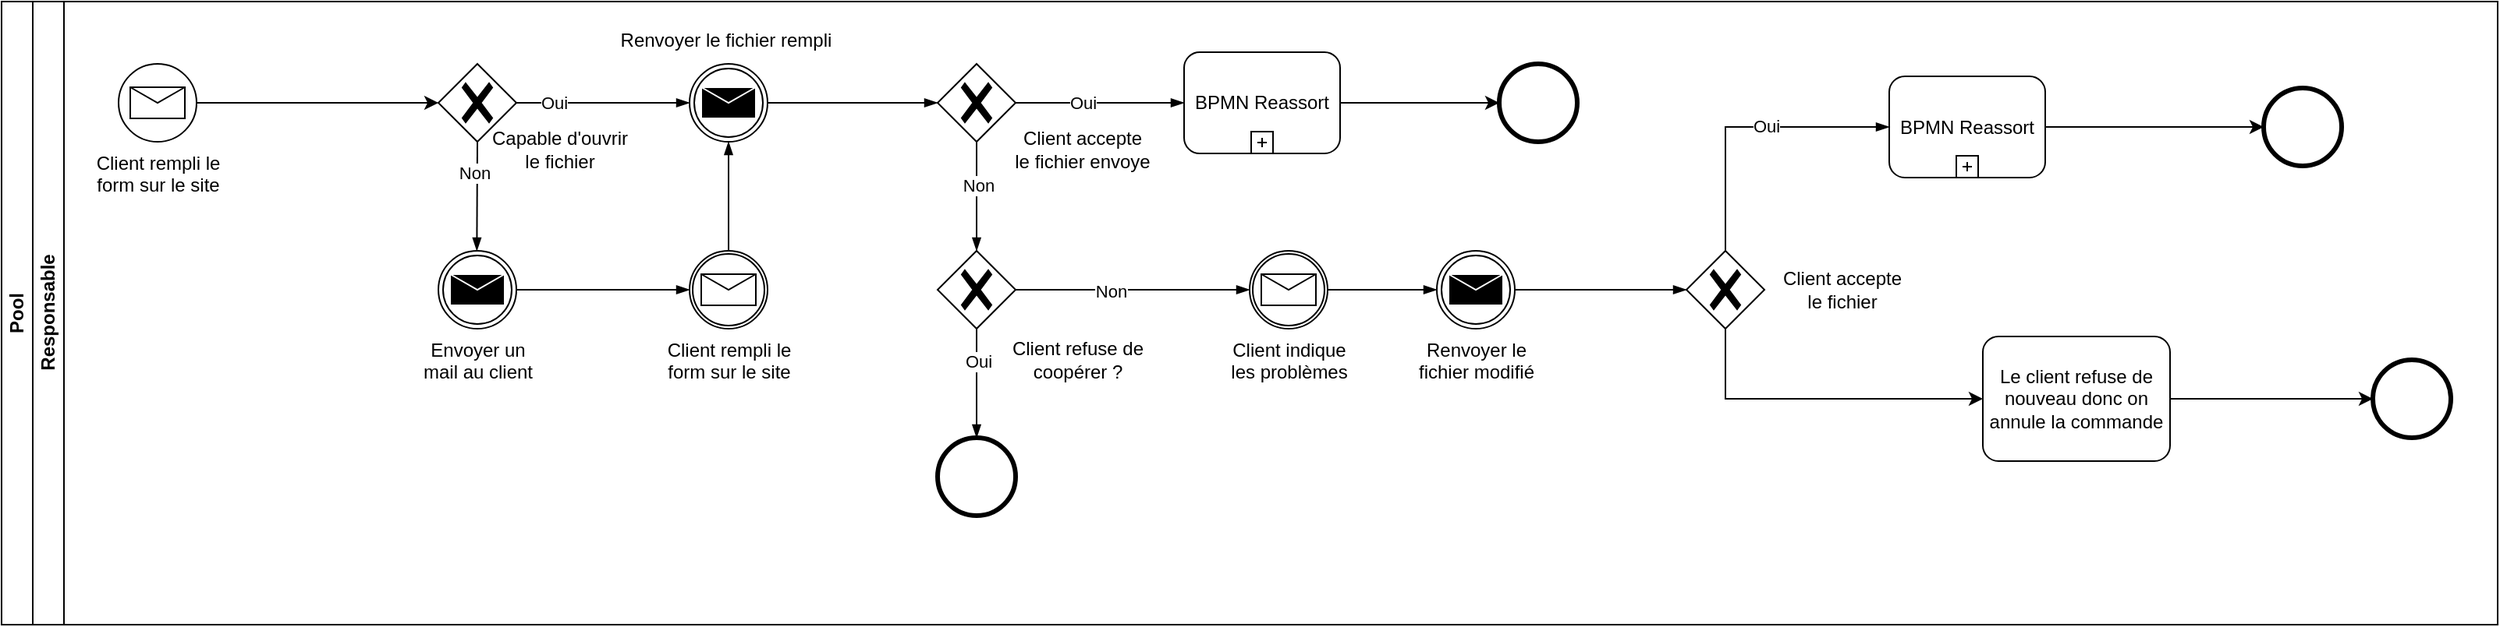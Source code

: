 <mxfile version="22.1.17" type="github">
  <diagram name="Page-1" id="r9_dcZiVTWIHIj-0cioe">
    <mxGraphModel dx="1434" dy="1949" grid="1" gridSize="10" guides="1" tooltips="1" connect="1" arrows="1" fold="1" page="1" pageScale="1" pageWidth="827" pageHeight="1169" math="0" shadow="0">
      <root>
        <mxCell id="0" />
        <mxCell id="1" parent="0" />
        <mxCell id="D1IDOb-8UlhYUGt4Y6p8-2" value="Pool" style="swimlane;html=1;childLayout=stackLayout;resizeParent=1;resizeParentMax=0;horizontal=0;startSize=20;horizontalStack=0;whiteSpace=wrap;" parent="1" vertex="1">
          <mxGeometry x="40" y="-40" width="1600" height="400" as="geometry" />
        </mxCell>
        <mxCell id="D1IDOb-8UlhYUGt4Y6p8-3" value="Responsable" style="swimlane;html=1;startSize=20;horizontal=0;" parent="1" vertex="1">
          <mxGeometry x="60" y="-40" width="1580" height="400" as="geometry" />
        </mxCell>
        <mxCell id="Vwyu7rgs5bZc1OZMxp64-16" value="" style="points=[[0.145,0.145,0],[0.5,0,0],[0.855,0.145,0],[1,0.5,0],[0.855,0.855,0],[0.5,1,0],[0.145,0.855,0],[0,0.5,0]];shape=mxgraph.bpmn.event;html=1;verticalLabelPosition=bottom;labelBackgroundColor=#ffffff;verticalAlign=top;align=center;perimeter=ellipsePerimeter;outlineConnect=0;aspect=fixed;outline=throwing;symbol=message;" parent="D1IDOb-8UlhYUGt4Y6p8-3" vertex="1">
          <mxGeometry x="421" y="40" width="50" height="50" as="geometry" />
        </mxCell>
        <mxCell id="Vwyu7rgs5bZc1OZMxp64-18" value="" style="points=[[0.25,0.25,0],[0.5,0,0],[0.75,0.25,0],[1,0.5,0],[0.75,0.75,0],[0.5,1,0],[0.25,0.75,0],[0,0.5,0]];shape=mxgraph.bpmn.gateway2;html=1;verticalLabelPosition=bottom;labelBackgroundColor=#ffffff;verticalAlign=top;align=center;perimeter=rhombusPerimeter;outlineConnect=0;outline=none;symbol=none;gwType=exclusive;" parent="D1IDOb-8UlhYUGt4Y6p8-3" vertex="1">
          <mxGeometry x="580" y="160" width="50" height="50" as="geometry" />
        </mxCell>
        <mxCell id="Vwyu7rgs5bZc1OZMxp64-20" value="" style="points=[[0.145,0.145,0],[0.5,0,0],[0.855,0.145,0],[1,0.5,0],[0.855,0.855,0],[0.5,1,0],[0.145,0.855,0],[0,0.5,0]];shape=mxgraph.bpmn.event;html=1;verticalLabelPosition=bottom;labelBackgroundColor=#ffffff;verticalAlign=top;align=center;perimeter=ellipsePerimeter;outlineConnect=0;aspect=fixed;outline=end;symbol=terminate2;" parent="D1IDOb-8UlhYUGt4Y6p8-3" vertex="1">
          <mxGeometry x="940" y="40" width="50" height="50" as="geometry" />
        </mxCell>
        <mxCell id="Vwyu7rgs5bZc1OZMxp64-21" value="" style="points=[[0.25,0.25,0],[0.5,0,0],[0.75,0.25,0],[1,0.5,0],[0.75,0.75,0],[0.5,1,0],[0.25,0.75,0],[0,0.5,0]];shape=mxgraph.bpmn.gateway2;html=1;verticalLabelPosition=bottom;labelBackgroundColor=#ffffff;verticalAlign=top;align=center;perimeter=rhombusPerimeter;outlineConnect=0;outline=none;symbol=none;gwType=exclusive;" parent="D1IDOb-8UlhYUGt4Y6p8-3" vertex="1">
          <mxGeometry x="580" y="40" width="50" height="50" as="geometry" />
        </mxCell>
        <mxCell id="Vwyu7rgs5bZc1OZMxp64-22" value="" style="points=[[0.145,0.145,0],[0.5,0,0],[0.855,0.145,0],[1,0.5,0],[0.855,0.855,0],[0.5,1,0],[0.145,0.855,0],[0,0.5,0]];shape=mxgraph.bpmn.event;html=1;verticalLabelPosition=bottom;labelBackgroundColor=#ffffff;verticalAlign=top;align=center;perimeter=ellipsePerimeter;outlineConnect=0;aspect=fixed;outline=end;symbol=terminate2;" parent="D1IDOb-8UlhYUGt4Y6p8-3" vertex="1">
          <mxGeometry x="580" y="280" width="50" height="50" as="geometry" />
        </mxCell>
        <mxCell id="Vwyu7rgs5bZc1OZMxp64-23" value="Client indique &lt;br&gt;les problèmes" style="points=[[0.145,0.145,0],[0.5,0,0],[0.855,0.145,0],[1,0.5,0],[0.855,0.855,0],[0.5,1,0],[0.145,0.855,0],[0,0.5,0]];shape=mxgraph.bpmn.event;html=1;verticalLabelPosition=bottom;labelBackgroundColor=#ffffff;verticalAlign=top;align=center;perimeter=ellipsePerimeter;outlineConnect=0;aspect=fixed;outline=catching;symbol=message;" parent="D1IDOb-8UlhYUGt4Y6p8-3" vertex="1">
          <mxGeometry x="780" y="160" width="50" height="50" as="geometry" />
        </mxCell>
        <mxCell id="Vwyu7rgs5bZc1OZMxp64-24" value="Renvoyer le &lt;br&gt;fichier modifié" style="points=[[0.145,0.145,0],[0.5,0,0],[0.855,0.145,0],[1,0.5,0],[0.855,0.855,0],[0.5,1,0],[0.145,0.855,0],[0,0.5,0]];shape=mxgraph.bpmn.event;html=1;verticalLabelPosition=bottom;labelBackgroundColor=#ffffff;verticalAlign=top;align=center;perimeter=ellipsePerimeter;outlineConnect=0;aspect=fixed;outline=throwing;symbol=message;" parent="D1IDOb-8UlhYUGt4Y6p8-3" vertex="1">
          <mxGeometry x="900" y="160" width="50" height="50" as="geometry" />
        </mxCell>
        <mxCell id="UgTmCeR9ksMmDDdTCSuo-7" value="" style="edgeStyle=orthogonalEdgeStyle;rounded=0;orthogonalLoop=1;jettySize=auto;html=1;entryX=0;entryY=0.5;entryDx=0;entryDy=0;entryPerimeter=0;exitX=0.5;exitY=1;exitDx=0;exitDy=0;exitPerimeter=0;" parent="D1IDOb-8UlhYUGt4Y6p8-3" source="Vwyu7rgs5bZc1OZMxp64-26" target="UgTmCeR9ksMmDDdTCSuo-3" edge="1">
          <mxGeometry relative="1" as="geometry">
            <mxPoint x="1070" y="330" as="targetPoint" />
            <Array as="points">
              <mxPoint x="1085" y="255" />
            </Array>
          </mxGeometry>
        </mxCell>
        <mxCell id="Vwyu7rgs5bZc1OZMxp64-26" value="" style="points=[[0.25,0.25,0],[0.5,0,0],[0.75,0.25,0],[1,0.5,0],[0.75,0.75,0],[0.5,1,0],[0.25,0.75,0],[0,0.5,0]];shape=mxgraph.bpmn.gateway2;html=1;verticalLabelPosition=bottom;labelBackgroundColor=#ffffff;verticalAlign=top;align=center;perimeter=rhombusPerimeter;outlineConnect=0;outline=none;symbol=none;gwType=exclusive;" parent="D1IDOb-8UlhYUGt4Y6p8-3" vertex="1">
          <mxGeometry x="1060" y="160" width="50" height="50" as="geometry" />
        </mxCell>
        <mxCell id="Vwyu7rgs5bZc1OZMxp64-27" value="" style="points=[[0.145,0.145,0],[0.5,0,0],[0.855,0.145,0],[1,0.5,0],[0.855,0.855,0],[0.5,1,0],[0.145,0.855,0],[0,0.5,0]];shape=mxgraph.bpmn.event;html=1;verticalLabelPosition=bottom;labelBackgroundColor=#ffffff;verticalAlign=top;align=center;perimeter=ellipsePerimeter;outlineConnect=0;aspect=fixed;outline=end;symbol=terminate2;" parent="D1IDOb-8UlhYUGt4Y6p8-3" vertex="1">
          <mxGeometry x="1430" y="55.5" width="50" height="50" as="geometry" />
        </mxCell>
        <mxCell id="Vwyu7rgs5bZc1OZMxp64-28" value="" style="points=[[0.145,0.145,0],[0.5,0,0],[0.855,0.145,0],[1,0.5,0],[0.855,0.855,0],[0.5,1,0],[0.145,0.855,0],[0,0.5,0]];shape=mxgraph.bpmn.event;html=1;verticalLabelPosition=bottom;labelBackgroundColor=#ffffff;verticalAlign=top;align=center;perimeter=ellipsePerimeter;outlineConnect=0;aspect=fixed;outline=end;symbol=terminate2;" parent="D1IDOb-8UlhYUGt4Y6p8-3" vertex="1">
          <mxGeometry x="1500" y="230" width="50" height="50" as="geometry" />
        </mxCell>
        <mxCell id="6QLDngQJifuQpvsOph74-2" value="" style="points=[[0.25,0.25,0],[0.5,0,0],[0.75,0.25,0],[1,0.5,0],[0.75,0.75,0],[0.5,1,0],[0.25,0.75,0],[0,0.5,0]];shape=mxgraph.bpmn.gateway2;html=1;verticalLabelPosition=bottom;labelBackgroundColor=#ffffff;verticalAlign=top;align=center;perimeter=rhombusPerimeter;outlineConnect=0;outline=none;symbol=none;gwType=exclusive;" parent="D1IDOb-8UlhYUGt4Y6p8-3" vertex="1">
          <mxGeometry x="260" y="40" width="50" height="50" as="geometry" />
        </mxCell>
        <mxCell id="6QLDngQJifuQpvsOph74-3" value="Envoyer un &lt;br&gt;mail au client" style="points=[[0.145,0.145,0],[0.5,0,0],[0.855,0.145,0],[1,0.5,0],[0.855,0.855,0],[0.5,1,0],[0.145,0.855,0],[0,0.5,0]];shape=mxgraph.bpmn.event;html=1;verticalLabelPosition=bottom;labelBackgroundColor=#ffffff;verticalAlign=top;align=center;perimeter=ellipsePerimeter;outlineConnect=0;aspect=fixed;outline=throwing;symbol=message;" parent="D1IDOb-8UlhYUGt4Y6p8-3" vertex="1">
          <mxGeometry x="260" y="160" width="50" height="50" as="geometry" />
        </mxCell>
        <mxCell id="6QLDngQJifuQpvsOph74-7" value="" style="edgeStyle=elbowEdgeStyle;fontSize=12;html=1;endArrow=blockThin;endFill=1;rounded=0;entryX=0;entryY=0.5;entryDx=0;entryDy=0;entryPerimeter=0;exitX=1;exitY=0.5;exitDx=0;exitDy=0;exitPerimeter=0;" parent="D1IDOb-8UlhYUGt4Y6p8-3" source="6QLDngQJifuQpvsOph74-2" target="Vwyu7rgs5bZc1OZMxp64-16" edge="1">
          <mxGeometry width="160" relative="1" as="geometry">
            <mxPoint x="329" y="64.66" as="sourcePoint" />
            <mxPoint x="379" y="64.66" as="targetPoint" />
          </mxGeometry>
        </mxCell>
        <mxCell id="6QLDngQJifuQpvsOph74-27" value="Oui" style="edgeLabel;html=1;align=center;verticalAlign=middle;resizable=0;points=[];" parent="6QLDngQJifuQpvsOph74-7" vertex="1" connectable="0">
          <mxGeometry x="-0.564" relative="1" as="geometry">
            <mxPoint as="offset" />
          </mxGeometry>
        </mxCell>
        <mxCell id="6QLDngQJifuQpvsOph74-8" value="" style="edgeStyle=elbowEdgeStyle;fontSize=12;html=1;endArrow=blockThin;endFill=1;rounded=0;entryX=0.5;entryY=0;entryDx=0;entryDy=0;entryPerimeter=0;exitX=0.5;exitY=1;exitDx=0;exitDy=0;exitPerimeter=0;" parent="D1IDOb-8UlhYUGt4Y6p8-3" source="6QLDngQJifuQpvsOph74-2" target="6QLDngQJifuQpvsOph74-3" edge="1">
          <mxGeometry width="160" relative="1" as="geometry">
            <mxPoint x="284.66" y="110" as="sourcePoint" />
            <mxPoint x="285" y="140" as="targetPoint" />
            <Array as="points">
              <mxPoint x="284.66" y="140" />
            </Array>
          </mxGeometry>
        </mxCell>
        <mxCell id="6QLDngQJifuQpvsOph74-28" value="Non" style="edgeLabel;html=1;align=center;verticalAlign=middle;resizable=0;points=[];" parent="6QLDngQJifuQpvsOph74-8" vertex="1" connectable="0">
          <mxGeometry x="-0.422" y="-2" relative="1" as="geometry">
            <mxPoint as="offset" />
          </mxGeometry>
        </mxCell>
        <mxCell id="6QLDngQJifuQpvsOph74-9" value="" style="edgeStyle=elbowEdgeStyle;fontSize=12;html=1;endArrow=blockThin;endFill=1;rounded=0;exitX=1;exitY=0.5;exitDx=0;exitDy=0;exitPerimeter=0;entryX=0;entryY=0.5;entryDx=0;entryDy=0;entryPerimeter=0;" parent="D1IDOb-8UlhYUGt4Y6p8-3" source="Vwyu7rgs5bZc1OZMxp64-16" target="Vwyu7rgs5bZc1OZMxp64-21" edge="1">
          <mxGeometry width="160" relative="1" as="geometry">
            <mxPoint x="480" y="64.66" as="sourcePoint" />
            <mxPoint x="530" y="64.66" as="targetPoint" />
          </mxGeometry>
        </mxCell>
        <mxCell id="6QLDngQJifuQpvsOph74-10" value="" style="edgeStyle=elbowEdgeStyle;fontSize=12;html=1;endArrow=blockThin;endFill=1;rounded=0;exitX=1;exitY=0.5;exitDx=0;exitDy=0;exitPerimeter=0;entryX=0;entryY=0.5;entryDx=0;entryDy=0;entryPerimeter=0;" parent="D1IDOb-8UlhYUGt4Y6p8-3" source="Vwyu7rgs5bZc1OZMxp64-21" target="O7H0-vyPayS3EAsQWcSA-1" edge="1">
          <mxGeometry width="160" relative="1" as="geometry">
            <mxPoint x="640" y="64.66" as="sourcePoint" />
            <mxPoint x="700" y="65" as="targetPoint" />
          </mxGeometry>
        </mxCell>
        <mxCell id="6QLDngQJifuQpvsOph74-18" value="Oui" style="edgeLabel;html=1;align=center;verticalAlign=middle;resizable=0;points=[];" parent="6QLDngQJifuQpvsOph74-10" vertex="1" connectable="0">
          <mxGeometry x="-0.211" relative="1" as="geometry">
            <mxPoint as="offset" />
          </mxGeometry>
        </mxCell>
        <mxCell id="6QLDngQJifuQpvsOph74-11" value="" style="edgeStyle=elbowEdgeStyle;fontSize=12;html=1;endArrow=blockThin;endFill=1;rounded=0;entryX=0.5;entryY=0;entryDx=0;entryDy=0;entryPerimeter=0;exitX=0.5;exitY=1;exitDx=0;exitDy=0;exitPerimeter=0;" parent="D1IDOb-8UlhYUGt4Y6p8-3" source="Vwyu7rgs5bZc1OZMxp64-21" target="Vwyu7rgs5bZc1OZMxp64-18" edge="1">
          <mxGeometry width="160" relative="1" as="geometry">
            <mxPoint x="604.69" y="90" as="sourcePoint" />
            <mxPoint x="604.69" y="160" as="targetPoint" />
          </mxGeometry>
        </mxCell>
        <mxCell id="6QLDngQJifuQpvsOph74-20" value="Non" style="edgeLabel;html=1;align=center;verticalAlign=middle;resizable=0;points=[];" parent="6QLDngQJifuQpvsOph74-11" vertex="1" connectable="0">
          <mxGeometry x="-0.208" y="1" relative="1" as="geometry">
            <mxPoint as="offset" />
          </mxGeometry>
        </mxCell>
        <mxCell id="6QLDngQJifuQpvsOph74-12" value="" style="edgeStyle=elbowEdgeStyle;fontSize=12;html=1;endArrow=blockThin;endFill=1;rounded=0;exitX=0.5;exitY=1;exitDx=0;exitDy=0;exitPerimeter=0;entryX=0.5;entryY=0;entryDx=0;entryDy=0;entryPerimeter=0;elbow=vertical;" parent="D1IDOb-8UlhYUGt4Y6p8-3" source="Vwyu7rgs5bZc1OZMxp64-18" target="Vwyu7rgs5bZc1OZMxp64-22" edge="1">
          <mxGeometry width="160" relative="1" as="geometry">
            <mxPoint x="604.66" y="210" as="sourcePoint" />
            <mxPoint x="605" y="260" as="targetPoint" />
          </mxGeometry>
        </mxCell>
        <mxCell id="UgTmCeR9ksMmDDdTCSuo-2" value="Oui" style="edgeLabel;html=1;align=center;verticalAlign=middle;resizable=0;points=[];" parent="6QLDngQJifuQpvsOph74-12" vertex="1" connectable="0">
          <mxGeometry x="-0.4" y="1" relative="1" as="geometry">
            <mxPoint as="offset" />
          </mxGeometry>
        </mxCell>
        <mxCell id="6QLDngQJifuQpvsOph74-13" value="" style="edgeStyle=elbowEdgeStyle;fontSize=12;html=1;endArrow=blockThin;endFill=1;rounded=0;exitX=1;exitY=0.5;exitDx=0;exitDy=0;exitPerimeter=0;entryX=0;entryY=0.5;entryDx=0;entryDy=0;entryPerimeter=0;" parent="D1IDOb-8UlhYUGt4Y6p8-3" source="Vwyu7rgs5bZc1OZMxp64-18" target="Vwyu7rgs5bZc1OZMxp64-23" edge="1">
          <mxGeometry width="160" relative="1" as="geometry">
            <mxPoint x="630" y="184.66" as="sourcePoint" />
            <mxPoint x="665" y="190" as="targetPoint" />
          </mxGeometry>
        </mxCell>
        <mxCell id="UgTmCeR9ksMmDDdTCSuo-1" value="Non" style="edgeLabel;html=1;align=center;verticalAlign=middle;resizable=0;points=[];" parent="6QLDngQJifuQpvsOph74-13" vertex="1" connectable="0">
          <mxGeometry x="-0.187" y="-1" relative="1" as="geometry">
            <mxPoint as="offset" />
          </mxGeometry>
        </mxCell>
        <mxCell id="6QLDngQJifuQpvsOph74-14" value="" style="edgeStyle=elbowEdgeStyle;fontSize=12;html=1;endArrow=blockThin;endFill=1;rounded=0;exitX=1;exitY=0.5;exitDx=0;exitDy=0;exitPerimeter=0;entryX=0;entryY=0.5;entryDx=0;entryDy=0;entryPerimeter=0;" parent="D1IDOb-8UlhYUGt4Y6p8-3" source="Vwyu7rgs5bZc1OZMxp64-23" target="Vwyu7rgs5bZc1OZMxp64-24" edge="1">
          <mxGeometry width="160" relative="1" as="geometry">
            <mxPoint x="767" y="187.5" as="sourcePoint" />
            <mxPoint x="807" y="182.5" as="targetPoint" />
          </mxGeometry>
        </mxCell>
        <mxCell id="6QLDngQJifuQpvsOph74-15" value="" style="edgeStyle=elbowEdgeStyle;fontSize=12;html=1;endArrow=blockThin;endFill=1;rounded=0;exitX=1;exitY=0.5;exitDx=0;exitDy=0;exitPerimeter=0;entryX=0;entryY=0.5;entryDx=0;entryDy=0;entryPerimeter=0;" parent="D1IDOb-8UlhYUGt4Y6p8-3" source="Vwyu7rgs5bZc1OZMxp64-24" target="Vwyu7rgs5bZc1OZMxp64-26" edge="1">
          <mxGeometry width="160" relative="1" as="geometry">
            <mxPoint x="920" y="184.67" as="sourcePoint" />
            <mxPoint x="970" y="184.67" as="targetPoint" />
          </mxGeometry>
        </mxCell>
        <mxCell id="6QLDngQJifuQpvsOph74-16" value="" style="edgeStyle=elbowEdgeStyle;fontSize=12;html=1;endArrow=blockThin;endFill=1;rounded=0;exitX=0.5;exitY=0;exitDx=0;exitDy=0;exitPerimeter=0;entryX=0;entryY=0.5;entryDx=0;entryDy=0;entryPerimeter=0;" parent="D1IDOb-8UlhYUGt4Y6p8-3" source="Vwyu7rgs5bZc1OZMxp64-26" target="O7H0-vyPayS3EAsQWcSA-3" edge="1">
          <mxGeometry width="160" relative="1" as="geometry">
            <mxPoint x="1000" y="95" as="sourcePoint" />
            <mxPoint x="1160" y="85" as="targetPoint" />
            <Array as="points">
              <mxPoint x="1085" y="130" />
            </Array>
          </mxGeometry>
        </mxCell>
        <mxCell id="6QLDngQJifuQpvsOph74-21" value="Oui" style="edgeLabel;html=1;align=center;verticalAlign=middle;resizable=0;points=[];" parent="6QLDngQJifuQpvsOph74-16" vertex="1" connectable="0">
          <mxGeometry x="0.143" y="1" relative="1" as="geometry">
            <mxPoint as="offset" />
          </mxGeometry>
        </mxCell>
        <mxCell id="Vwyu7rgs5bZc1OZMxp64-69" value="Client accepte &lt;br&gt;le fichier envoye" style="text;html=1;strokeColor=none;fillColor=none;align=center;verticalAlign=middle;whiteSpace=wrap;rounded=0;" parent="D1IDOb-8UlhYUGt4Y6p8-3" vertex="1">
          <mxGeometry x="608" y="80" width="130" height="30" as="geometry" />
        </mxCell>
        <mxCell id="Vwyu7rgs5bZc1OZMxp64-70" value="Client refuse de coopérer ?" style="text;html=1;strokeColor=none;fillColor=none;align=center;verticalAlign=middle;whiteSpace=wrap;rounded=0;" parent="D1IDOb-8UlhYUGt4Y6p8-3" vertex="1">
          <mxGeometry x="620" y="200" width="100" height="60" as="geometry" />
        </mxCell>
        <mxCell id="Vwyu7rgs5bZc1OZMxp64-65" value="Client accepte le fichier" style="text;html=1;strokeColor=none;fillColor=none;align=center;verticalAlign=middle;whiteSpace=wrap;rounded=0;" parent="D1IDOb-8UlhYUGt4Y6p8-3" vertex="1">
          <mxGeometry x="1120" y="170" width="80" height="30" as="geometry" />
        </mxCell>
        <mxCell id="6QLDngQJifuQpvsOph74-23" value="Client rempli le &lt;br&gt;form sur le site" style="points=[[0.145,0.145,0],[0.5,0,0],[0.855,0.145,0],[1,0.5,0],[0.855,0.855,0],[0.5,1,0],[0.145,0.855,0],[0,0.5,0]];shape=mxgraph.bpmn.event;html=1;verticalLabelPosition=bottom;labelBackgroundColor=#ffffff;verticalAlign=top;align=center;perimeter=ellipsePerimeter;outlineConnect=0;aspect=fixed;outline=catching;symbol=message;" parent="D1IDOb-8UlhYUGt4Y6p8-3" vertex="1">
          <mxGeometry x="421" y="160" width="50" height="50" as="geometry" />
        </mxCell>
        <mxCell id="6QLDngQJifuQpvsOph74-24" value="" style="edgeStyle=elbowEdgeStyle;fontSize=12;html=1;endArrow=blockThin;endFill=1;rounded=0;exitX=1;exitY=0.5;exitDx=0;exitDy=0;exitPerimeter=0;entryX=0;entryY=0.5;entryDx=0;entryDy=0;entryPerimeter=0;" parent="D1IDOb-8UlhYUGt4Y6p8-3" source="6QLDngQJifuQpvsOph74-3" target="6QLDngQJifuQpvsOph74-23" edge="1">
          <mxGeometry width="160" relative="1" as="geometry">
            <mxPoint x="324" y="184.73" as="sourcePoint" />
            <mxPoint x="384" y="184.73" as="targetPoint" />
          </mxGeometry>
        </mxCell>
        <mxCell id="6QLDngQJifuQpvsOph74-25" value="" style="edgeStyle=elbowEdgeStyle;fontSize=12;html=1;endArrow=blockThin;endFill=1;rounded=0;exitX=0.5;exitY=0;exitDx=0;exitDy=0;exitPerimeter=0;entryX=0.5;entryY=1;entryDx=0;entryDy=0;entryPerimeter=0;" parent="D1IDOb-8UlhYUGt4Y6p8-3" source="6QLDngQJifuQpvsOph74-23" target="Vwyu7rgs5bZc1OZMxp64-16" edge="1">
          <mxGeometry width="160" relative="1" as="geometry">
            <mxPoint x="445.62" y="150" as="sourcePoint" />
            <mxPoint x="445.76" y="100.003" as="targetPoint" />
          </mxGeometry>
        </mxCell>
        <mxCell id="6QLDngQJifuQpvsOph74-26" value="Renvoyer le fichier rempli" style="text;html=1;strokeColor=none;fillColor=none;align=center;verticalAlign=middle;whiteSpace=wrap;rounded=0;" parent="D1IDOb-8UlhYUGt4Y6p8-3" vertex="1">
          <mxGeometry x="374.5" width="138.5" height="50" as="geometry" />
        </mxCell>
        <mxCell id="6QLDngQJifuQpvsOph74-29" value="Capable d&#39;ouvrir le fichier" style="text;html=1;strokeColor=none;fillColor=none;align=center;verticalAlign=middle;whiteSpace=wrap;rounded=0;" parent="D1IDOb-8UlhYUGt4Y6p8-3" vertex="1">
          <mxGeometry x="293" y="80" width="90" height="30" as="geometry" />
        </mxCell>
        <mxCell id="UgTmCeR9ksMmDDdTCSuo-3" value="Le client refuse de nouveau donc on annule la commande" style="points=[[0.25,0,0],[0.5,0,0],[0.75,0,0],[1,0.25,0],[1,0.5,0],[1,0.75,0],[0.75,1,0],[0.5,1,0],[0.25,1,0],[0,0.75,0],[0,0.5,0],[0,0.25,0]];shape=mxgraph.bpmn.task;whiteSpace=wrap;rectStyle=rounded;size=10;html=1;container=1;expand=0;collapsible=0;taskMarker=abstract;" parent="D1IDOb-8UlhYUGt4Y6p8-3" vertex="1">
          <mxGeometry x="1250" y="215" width="120" height="80" as="geometry" />
        </mxCell>
        <mxCell id="UgTmCeR9ksMmDDdTCSuo-8" value="" style="endArrow=classic;html=1;rounded=0;exitX=1;exitY=0.5;exitDx=0;exitDy=0;exitPerimeter=0;entryX=0;entryY=0.5;entryDx=0;entryDy=0;entryPerimeter=0;" parent="D1IDOb-8UlhYUGt4Y6p8-3" source="UgTmCeR9ksMmDDdTCSuo-3" target="Vwyu7rgs5bZc1OZMxp64-28" edge="1">
          <mxGeometry width="50" height="50" relative="1" as="geometry">
            <mxPoint x="1420" y="230" as="sourcePoint" />
            <mxPoint x="1470" y="180" as="targetPoint" />
          </mxGeometry>
        </mxCell>
        <mxCell id="UgTmCeR9ksMmDDdTCSuo-9" value="Client rempli le &lt;br&gt;form sur le site" style="points=[[0.145,0.145,0],[0.5,0,0],[0.855,0.145,0],[1,0.5,0],[0.855,0.855,0],[0.5,1,0],[0.145,0.855,0],[0,0.5,0]];shape=mxgraph.bpmn.event;html=1;verticalLabelPosition=bottom;labelBackgroundColor=#ffffff;verticalAlign=top;align=center;perimeter=ellipsePerimeter;outlineConnect=0;aspect=fixed;outline=standard;symbol=message;" parent="D1IDOb-8UlhYUGt4Y6p8-3" vertex="1">
          <mxGeometry x="55" y="40" width="50" height="50" as="geometry" />
        </mxCell>
        <mxCell id="UgTmCeR9ksMmDDdTCSuo-10" value="" style="endArrow=classic;html=1;rounded=0;exitX=1;exitY=0.5;exitDx=0;exitDy=0;exitPerimeter=0;entryX=0;entryY=0.5;entryDx=0;entryDy=0;entryPerimeter=0;" parent="D1IDOb-8UlhYUGt4Y6p8-3" source="UgTmCeR9ksMmDDdTCSuo-9" target="6QLDngQJifuQpvsOph74-2" edge="1">
          <mxGeometry width="50" height="50" relative="1" as="geometry">
            <mxPoint x="150" y="70" as="sourcePoint" />
            <mxPoint x="200" y="20" as="targetPoint" />
          </mxGeometry>
        </mxCell>
        <mxCell id="O7H0-vyPayS3EAsQWcSA-1" value="BPMN Reassort" style="points=[[0.25,0,0],[0.5,0,0],[0.75,0,0],[1,0.25,0],[1,0.5,0],[1,0.75,0],[0.75,1,0],[0.5,1,0],[0.25,1,0],[0,0.75,0],[0,0.5,0],[0,0.25,0]];shape=mxgraph.bpmn.task;whiteSpace=wrap;rectStyle=rounded;size=10;html=1;container=1;expand=0;collapsible=0;taskMarker=abstract;isLoopSub=1;" vertex="1" parent="D1IDOb-8UlhYUGt4Y6p8-3">
          <mxGeometry x="738" y="32.5" width="100" height="65" as="geometry" />
        </mxCell>
        <mxCell id="O7H0-vyPayS3EAsQWcSA-2" value="" style="endArrow=classic;html=1;rounded=0;exitX=1;exitY=0.5;exitDx=0;exitDy=0;exitPerimeter=0;entryX=0;entryY=0.5;entryDx=0;entryDy=0;entryPerimeter=0;" edge="1" parent="D1IDOb-8UlhYUGt4Y6p8-3" source="O7H0-vyPayS3EAsQWcSA-1" target="Vwyu7rgs5bZc1OZMxp64-20">
          <mxGeometry width="50" height="50" relative="1" as="geometry">
            <mxPoint x="880" y="60" as="sourcePoint" />
            <mxPoint x="930" y="10" as="targetPoint" />
          </mxGeometry>
        </mxCell>
        <mxCell id="O7H0-vyPayS3EAsQWcSA-3" value="BPMN Reassort" style="points=[[0.25,0,0],[0.5,0,0],[0.75,0,0],[1,0.25,0],[1,0.5,0],[1,0.75,0],[0.75,1,0],[0.5,1,0],[0.25,1,0],[0,0.75,0],[0,0.5,0],[0,0.25,0]];shape=mxgraph.bpmn.task;whiteSpace=wrap;rectStyle=rounded;size=10;html=1;container=1;expand=0;collapsible=0;taskMarker=abstract;isLoopSub=1;" vertex="1" parent="D1IDOb-8UlhYUGt4Y6p8-3">
          <mxGeometry x="1190" y="48" width="100" height="65" as="geometry" />
        </mxCell>
        <mxCell id="O7H0-vyPayS3EAsQWcSA-4" value="" style="endArrow=classic;html=1;rounded=0;exitX=1;exitY=0.5;exitDx=0;exitDy=0;exitPerimeter=0;entryX=0;entryY=0.5;entryDx=0;entryDy=0;entryPerimeter=0;" edge="1" parent="D1IDOb-8UlhYUGt4Y6p8-3" source="O7H0-vyPayS3EAsQWcSA-3" target="Vwyu7rgs5bZc1OZMxp64-27">
          <mxGeometry width="50" height="50" relative="1" as="geometry">
            <mxPoint x="1360" y="90" as="sourcePoint" />
            <mxPoint x="1410" y="40" as="targetPoint" />
          </mxGeometry>
        </mxCell>
      </root>
    </mxGraphModel>
  </diagram>
</mxfile>
